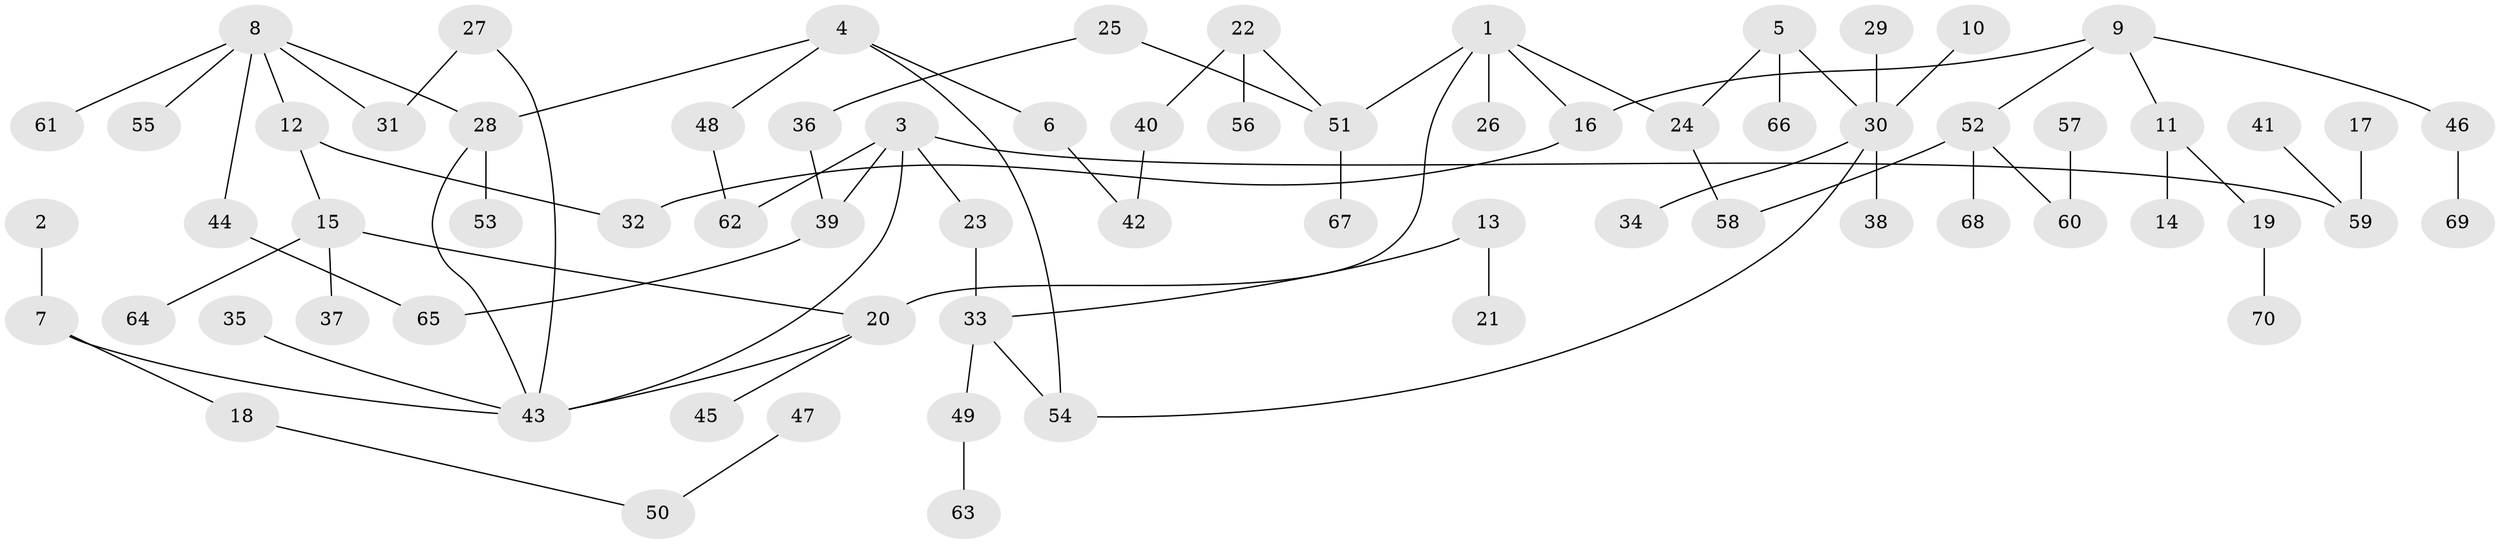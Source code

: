 // original degree distribution, {3: 0.16546762589928057, 5: 0.06474820143884892, 6: 0.007194244604316547, 8: 0.007194244604316547, 4: 0.05755395683453238, 7: 0.007194244604316547, 2: 0.2517985611510791, 1: 0.43884892086330934}
// Generated by graph-tools (version 1.1) at 2025/01/03/09/25 03:01:03]
// undirected, 70 vertices, 79 edges
graph export_dot {
graph [start="1"]
  node [color=gray90,style=filled];
  1;
  2;
  3;
  4;
  5;
  6;
  7;
  8;
  9;
  10;
  11;
  12;
  13;
  14;
  15;
  16;
  17;
  18;
  19;
  20;
  21;
  22;
  23;
  24;
  25;
  26;
  27;
  28;
  29;
  30;
  31;
  32;
  33;
  34;
  35;
  36;
  37;
  38;
  39;
  40;
  41;
  42;
  43;
  44;
  45;
  46;
  47;
  48;
  49;
  50;
  51;
  52;
  53;
  54;
  55;
  56;
  57;
  58;
  59;
  60;
  61;
  62;
  63;
  64;
  65;
  66;
  67;
  68;
  69;
  70;
  1 -- 16 [weight=1.0];
  1 -- 20 [weight=1.0];
  1 -- 24 [weight=1.0];
  1 -- 26 [weight=1.0];
  1 -- 51 [weight=1.0];
  2 -- 7 [weight=1.0];
  3 -- 23 [weight=1.0];
  3 -- 39 [weight=1.0];
  3 -- 43 [weight=1.0];
  3 -- 59 [weight=1.0];
  3 -- 62 [weight=1.0];
  4 -- 6 [weight=1.0];
  4 -- 28 [weight=1.0];
  4 -- 48 [weight=1.0];
  4 -- 54 [weight=1.0];
  5 -- 24 [weight=1.0];
  5 -- 30 [weight=1.0];
  5 -- 66 [weight=1.0];
  6 -- 42 [weight=1.0];
  7 -- 18 [weight=1.0];
  7 -- 43 [weight=1.0];
  8 -- 12 [weight=1.0];
  8 -- 28 [weight=1.0];
  8 -- 31 [weight=1.0];
  8 -- 44 [weight=1.0];
  8 -- 55 [weight=1.0];
  8 -- 61 [weight=1.0];
  9 -- 11 [weight=1.0];
  9 -- 16 [weight=1.0];
  9 -- 46 [weight=1.0];
  9 -- 52 [weight=1.0];
  10 -- 30 [weight=1.0];
  11 -- 14 [weight=1.0];
  11 -- 19 [weight=1.0];
  12 -- 15 [weight=1.0];
  12 -- 32 [weight=1.0];
  13 -- 21 [weight=1.0];
  13 -- 33 [weight=1.0];
  15 -- 20 [weight=1.0];
  15 -- 37 [weight=1.0];
  15 -- 64 [weight=1.0];
  16 -- 32 [weight=1.0];
  17 -- 59 [weight=1.0];
  18 -- 50 [weight=1.0];
  19 -- 70 [weight=1.0];
  20 -- 43 [weight=1.0];
  20 -- 45 [weight=1.0];
  22 -- 40 [weight=1.0];
  22 -- 51 [weight=1.0];
  22 -- 56 [weight=1.0];
  23 -- 33 [weight=2.0];
  24 -- 58 [weight=1.0];
  25 -- 36 [weight=1.0];
  25 -- 51 [weight=1.0];
  27 -- 31 [weight=1.0];
  27 -- 43 [weight=1.0];
  28 -- 43 [weight=1.0];
  28 -- 53 [weight=1.0];
  29 -- 30 [weight=1.0];
  30 -- 34 [weight=1.0];
  30 -- 38 [weight=1.0];
  30 -- 54 [weight=1.0];
  33 -- 49 [weight=1.0];
  33 -- 54 [weight=1.0];
  35 -- 43 [weight=1.0];
  36 -- 39 [weight=1.0];
  39 -- 65 [weight=1.0];
  40 -- 42 [weight=1.0];
  41 -- 59 [weight=1.0];
  44 -- 65 [weight=1.0];
  46 -- 69 [weight=1.0];
  47 -- 50 [weight=1.0];
  48 -- 62 [weight=1.0];
  49 -- 63 [weight=1.0];
  51 -- 67 [weight=1.0];
  52 -- 58 [weight=1.0];
  52 -- 60 [weight=1.0];
  52 -- 68 [weight=1.0];
  57 -- 60 [weight=1.0];
}
